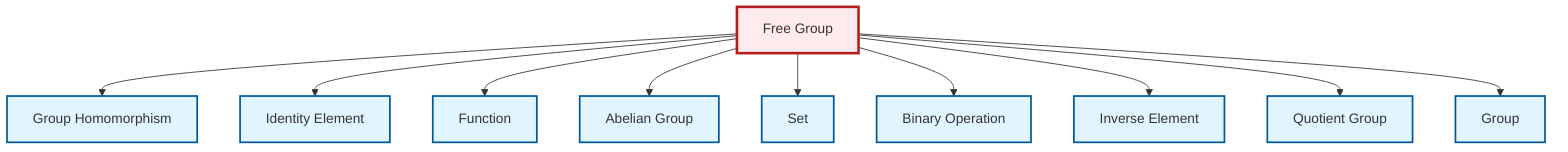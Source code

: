 graph TD
    classDef definition fill:#e1f5fe,stroke:#01579b,stroke-width:2px
    classDef theorem fill:#f3e5f5,stroke:#4a148c,stroke-width:2px
    classDef axiom fill:#fff3e0,stroke:#e65100,stroke-width:2px
    classDef example fill:#e8f5e9,stroke:#1b5e20,stroke-width:2px
    classDef current fill:#ffebee,stroke:#b71c1c,stroke-width:3px
    def-group["Group"]:::definition
    def-set["Set"]:::definition
    def-identity-element["Identity Element"]:::definition
    def-abelian-group["Abelian Group"]:::definition
    def-function["Function"]:::definition
    def-free-group["Free Group"]:::definition
    def-quotient-group["Quotient Group"]:::definition
    def-binary-operation["Binary Operation"]:::definition
    def-inverse-element["Inverse Element"]:::definition
    def-homomorphism["Group Homomorphism"]:::definition
    def-free-group --> def-homomorphism
    def-free-group --> def-identity-element
    def-free-group --> def-function
    def-free-group --> def-abelian-group
    def-free-group --> def-set
    def-free-group --> def-binary-operation
    def-free-group --> def-inverse-element
    def-free-group --> def-quotient-group
    def-free-group --> def-group
    class def-free-group current